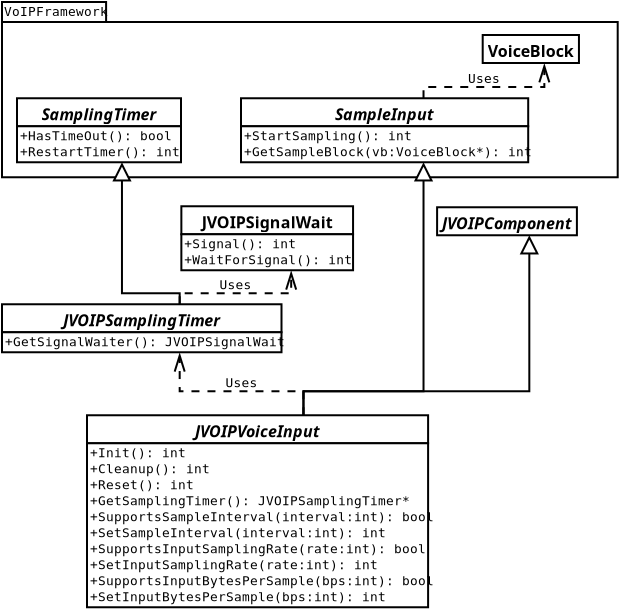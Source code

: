 <?xml version="1.0"?>
<diagram xmlns:dia="http://www.lysator.liu.se/~alla/dia/">
  <diagramdata>
    <attribute name="background">
      <color val="#ffffff"/>
    </attribute>
    <attribute name="paper">
      <composite type="paper">
        <attribute name="name">
          <string>#A4#</string>
        </attribute>
        <attribute name="tmargin">
          <real val="2.82"/>
        </attribute>
        <attribute name="bmargin">
          <real val="2.82"/>
        </attribute>
        <attribute name="lmargin">
          <real val="2.82"/>
        </attribute>
        <attribute name="rmargin">
          <real val="2.82"/>
        </attribute>
        <attribute name="is_portrait">
          <boolean val="true"/>
        </attribute>
        <attribute name="scaling">
          <real val="1"/>
        </attribute>
        <attribute name="fitto">
          <boolean val="false"/>
        </attribute>
      </composite>
    </attribute>
    <attribute name="grid">
      <composite type="grid">
        <attribute name="width_x">
          <real val="1"/>
        </attribute>
        <attribute name="width_y">
          <real val="1"/>
        </attribute>
        <attribute name="visible_x">
          <int val="1"/>
        </attribute>
        <attribute name="visible_y">
          <int val="1"/>
        </attribute>
      </composite>
    </attribute>
    <attribute name="guides">
      <composite type="guides">
        <attribute name="hguides"/>
        <attribute name="vguides"/>
      </composite>
    </attribute>
  </diagramdata>
  <layer name="Background" visible="true">
    <object type="UML - LargePackage" version="0" id="O0">
      <attribute name="obj_pos">
        <point val="2.05,0.687"/>
      </attribute>
      <attribute name="obj_bb">
        <rectangle val="2,-1.163;32.885,8.5"/>
      </attribute>
      <attribute name="elem_corner">
        <point val="2.05,0.687"/>
      </attribute>
      <attribute name="elem_width">
        <real val="30.785"/>
      </attribute>
      <attribute name="elem_height">
        <real val="7.763"/>
      </attribute>
      <attribute name="name">
        <string>#VoIPFramework#</string>
      </attribute>
      <attribute name="stereotype">
        <string/>
      </attribute>
    </object>
    <object type="UML - Class" version="0" id="O1">
      <attribute name="obj_pos">
        <point val="2.05,14.8"/>
      </attribute>
      <attribute name="obj_bb">
        <rectangle val="2,14.75;19.868,17.25"/>
      </attribute>
      <attribute name="elem_corner">
        <point val="2.05,14.8"/>
      </attribute>
      <attribute name="elem_width">
        <real val="17.768"/>
      </attribute>
      <attribute name="elem_height">
        <real val="2.4"/>
      </attribute>
      <attribute name="name">
        <string>#JVOIPSamplingTimer#</string>
      </attribute>
      <attribute name="stereotype">
        <string/>
      </attribute>
      <attribute name="abstract">
        <boolean val="true"/>
      </attribute>
      <attribute name="suppress_attributes">
        <boolean val="false"/>
      </attribute>
      <attribute name="suppress_operations">
        <boolean val="false"/>
      </attribute>
      <attribute name="visible_attributes">
        <boolean val="false"/>
      </attribute>
      <attribute name="visible_operations">
        <boolean val="true"/>
      </attribute>
      <attribute name="attributes"/>
      <attribute name="operations">
        <composite type="umloperation">
          <attribute name="name">
            <string>#GetSignalWaiter#</string>
          </attribute>
          <attribute name="type">
            <string>#JVOIPSignalWait#</string>
          </attribute>
          <attribute name="visibility">
            <enum val="0"/>
          </attribute>
          <attribute name="abstract">
            <boolean val="true"/>
          </attribute>
          <attribute name="class_scope">
            <boolean val="false"/>
          </attribute>
          <attribute name="parameters"/>
        </composite>
      </attribute>
      <attribute name="template">
        <boolean val="false"/>
      </attribute>
      <attribute name="templates"/>
    </object>
    <object type="UML - Class" version="0" id="O2">
      <attribute name="obj_pos">
        <point val="2.8,4.5"/>
      </attribute>
      <attribute name="obj_bb">
        <rectangle val="2.75,4.45;13.346,7.75"/>
      </attribute>
      <attribute name="elem_corner">
        <point val="2.8,4.5"/>
      </attribute>
      <attribute name="elem_width">
        <real val="10.496"/>
      </attribute>
      <attribute name="elem_height">
        <real val="3.2"/>
      </attribute>
      <attribute name="name">
        <string>#SamplingTimer#</string>
      </attribute>
      <attribute name="stereotype">
        <string/>
      </attribute>
      <attribute name="abstract">
        <boolean val="true"/>
      </attribute>
      <attribute name="suppress_attributes">
        <boolean val="false"/>
      </attribute>
      <attribute name="suppress_operations">
        <boolean val="false"/>
      </attribute>
      <attribute name="visible_attributes">
        <boolean val="false"/>
      </attribute>
      <attribute name="visible_operations">
        <boolean val="true"/>
      </attribute>
      <attribute name="attributes"/>
      <attribute name="operations">
        <composite type="umloperation">
          <attribute name="name">
            <string>#HasTimeOut#</string>
          </attribute>
          <attribute name="type">
            <string>#bool#</string>
          </attribute>
          <attribute name="visibility">
            <enum val="0"/>
          </attribute>
          <attribute name="abstract">
            <boolean val="true"/>
          </attribute>
          <attribute name="class_scope">
            <boolean val="false"/>
          </attribute>
          <attribute name="parameters"/>
        </composite>
        <composite type="umloperation">
          <attribute name="name">
            <string>#RestartTimer#</string>
          </attribute>
          <attribute name="type">
            <string>#int#</string>
          </attribute>
          <attribute name="visibility">
            <enum val="0"/>
          </attribute>
          <attribute name="abstract">
            <boolean val="true"/>
          </attribute>
          <attribute name="class_scope">
            <boolean val="false"/>
          </attribute>
          <attribute name="parameters"/>
        </composite>
      </attribute>
      <attribute name="template">
        <boolean val="false"/>
      </attribute>
      <attribute name="templates"/>
    </object>
    <object type="UML - Class" version="0" id="O3">
      <attribute name="obj_pos">
        <point val="6.3,20.35"/>
      </attribute>
      <attribute name="obj_bb">
        <rectangle val="6.25,20.3;27.996,30"/>
      </attribute>
      <attribute name="elem_corner">
        <point val="6.3,20.35"/>
      </attribute>
      <attribute name="elem_width">
        <real val="21.646"/>
      </attribute>
      <attribute name="elem_height">
        <real val="9.6"/>
      </attribute>
      <attribute name="name">
        <string>#JVOIPVoiceInput#</string>
      </attribute>
      <attribute name="stereotype">
        <string/>
      </attribute>
      <attribute name="abstract">
        <boolean val="true"/>
      </attribute>
      <attribute name="suppress_attributes">
        <boolean val="false"/>
      </attribute>
      <attribute name="suppress_operations">
        <boolean val="false"/>
      </attribute>
      <attribute name="visible_attributes">
        <boolean val="false"/>
      </attribute>
      <attribute name="visible_operations">
        <boolean val="true"/>
      </attribute>
      <attribute name="attributes"/>
      <attribute name="operations">
        <composite type="umloperation">
          <attribute name="name">
            <string>#Init#</string>
          </attribute>
          <attribute name="type">
            <string>#int#</string>
          </attribute>
          <attribute name="visibility">
            <enum val="0"/>
          </attribute>
          <attribute name="abstract">
            <boolean val="true"/>
          </attribute>
          <attribute name="class_scope">
            <boolean val="false"/>
          </attribute>
          <attribute name="parameters"/>
        </composite>
        <composite type="umloperation">
          <attribute name="name">
            <string>#Cleanup#</string>
          </attribute>
          <attribute name="type">
            <string>#int#</string>
          </attribute>
          <attribute name="visibility">
            <enum val="0"/>
          </attribute>
          <attribute name="abstract">
            <boolean val="true"/>
          </attribute>
          <attribute name="class_scope">
            <boolean val="false"/>
          </attribute>
          <attribute name="parameters"/>
        </composite>
        <composite type="umloperation">
          <attribute name="name">
            <string>#Reset#</string>
          </attribute>
          <attribute name="type">
            <string>#int#</string>
          </attribute>
          <attribute name="visibility">
            <enum val="0"/>
          </attribute>
          <attribute name="abstract">
            <boolean val="true"/>
          </attribute>
          <attribute name="class_scope">
            <boolean val="false"/>
          </attribute>
          <attribute name="parameters"/>
        </composite>
        <composite type="umloperation">
          <attribute name="name">
            <string>#GetSamplingTimer#</string>
          </attribute>
          <attribute name="type">
            <string>#JVOIPSamplingTimer*#</string>
          </attribute>
          <attribute name="visibility">
            <enum val="0"/>
          </attribute>
          <attribute name="abstract">
            <boolean val="true"/>
          </attribute>
          <attribute name="class_scope">
            <boolean val="false"/>
          </attribute>
          <attribute name="parameters"/>
        </composite>
        <composite type="umloperation">
          <attribute name="name">
            <string>#SupportsSampleInterval#</string>
          </attribute>
          <attribute name="type">
            <string>#bool#</string>
          </attribute>
          <attribute name="visibility">
            <enum val="0"/>
          </attribute>
          <attribute name="abstract">
            <boolean val="true"/>
          </attribute>
          <attribute name="class_scope">
            <boolean val="false"/>
          </attribute>
          <attribute name="parameters">
            <composite type="umlparameter">
              <attribute name="name">
                <string>#interval#</string>
              </attribute>
              <attribute name="type">
                <string>#int#</string>
              </attribute>
              <attribute name="value">
                <string/>
              </attribute>
              <attribute name="kind">
                <enum val="0"/>
              </attribute>
            </composite>
          </attribute>
        </composite>
        <composite type="umloperation">
          <attribute name="name">
            <string>#SetSampleInterval#</string>
          </attribute>
          <attribute name="type">
            <string>#int#</string>
          </attribute>
          <attribute name="visibility">
            <enum val="0"/>
          </attribute>
          <attribute name="abstract">
            <boolean val="true"/>
          </attribute>
          <attribute name="class_scope">
            <boolean val="false"/>
          </attribute>
          <attribute name="parameters">
            <composite type="umlparameter">
              <attribute name="name">
                <string>#interval#</string>
              </attribute>
              <attribute name="type">
                <string>#int#</string>
              </attribute>
              <attribute name="value">
                <string/>
              </attribute>
              <attribute name="kind">
                <enum val="0"/>
              </attribute>
            </composite>
          </attribute>
        </composite>
        <composite type="umloperation">
          <attribute name="name">
            <string>#SupportsInputSamplingRate#</string>
          </attribute>
          <attribute name="type">
            <string>#bool#</string>
          </attribute>
          <attribute name="visibility">
            <enum val="0"/>
          </attribute>
          <attribute name="abstract">
            <boolean val="true"/>
          </attribute>
          <attribute name="class_scope">
            <boolean val="false"/>
          </attribute>
          <attribute name="parameters">
            <composite type="umlparameter">
              <attribute name="name">
                <string>#rate#</string>
              </attribute>
              <attribute name="type">
                <string>#int#</string>
              </attribute>
              <attribute name="value">
                <string/>
              </attribute>
              <attribute name="kind">
                <enum val="0"/>
              </attribute>
            </composite>
          </attribute>
        </composite>
        <composite type="umloperation">
          <attribute name="name">
            <string>#SetInputSamplingRate#</string>
          </attribute>
          <attribute name="type">
            <string>#int#</string>
          </attribute>
          <attribute name="visibility">
            <enum val="0"/>
          </attribute>
          <attribute name="abstract">
            <boolean val="true"/>
          </attribute>
          <attribute name="class_scope">
            <boolean val="false"/>
          </attribute>
          <attribute name="parameters">
            <composite type="umlparameter">
              <attribute name="name">
                <string>#rate#</string>
              </attribute>
              <attribute name="type">
                <string>#int#</string>
              </attribute>
              <attribute name="value">
                <string/>
              </attribute>
              <attribute name="kind">
                <enum val="0"/>
              </attribute>
            </composite>
          </attribute>
        </composite>
        <composite type="umloperation">
          <attribute name="name">
            <string>#SupportsInputBytesPerSample#</string>
          </attribute>
          <attribute name="type">
            <string>#bool#</string>
          </attribute>
          <attribute name="visibility">
            <enum val="0"/>
          </attribute>
          <attribute name="abstract">
            <boolean val="true"/>
          </attribute>
          <attribute name="class_scope">
            <boolean val="false"/>
          </attribute>
          <attribute name="parameters">
            <composite type="umlparameter">
              <attribute name="name">
                <string>#bps#</string>
              </attribute>
              <attribute name="type">
                <string>#int#</string>
              </attribute>
              <attribute name="value">
                <string/>
              </attribute>
              <attribute name="kind">
                <enum val="0"/>
              </attribute>
            </composite>
          </attribute>
        </composite>
        <composite type="umloperation">
          <attribute name="name">
            <string>#SetInputBytesPerSample#</string>
          </attribute>
          <attribute name="type">
            <string>#int#</string>
          </attribute>
          <attribute name="visibility">
            <enum val="0"/>
          </attribute>
          <attribute name="abstract">
            <boolean val="true"/>
          </attribute>
          <attribute name="class_scope">
            <boolean val="false"/>
          </attribute>
          <attribute name="parameters">
            <composite type="umlparameter">
              <attribute name="name">
                <string>#bps#</string>
              </attribute>
              <attribute name="type">
                <string>#int#</string>
              </attribute>
              <attribute name="value">
                <string/>
              </attribute>
              <attribute name="kind">
                <enum val="0"/>
              </attribute>
            </composite>
          </attribute>
        </composite>
      </attribute>
      <attribute name="template">
        <boolean val="false"/>
      </attribute>
      <attribute name="templates"/>
    </object>
    <object type="UML - Class" version="0" id="O4">
      <attribute name="obj_pos">
        <point val="14,4.5"/>
      </attribute>
      <attribute name="obj_bb">
        <rectangle val="13.95,4.45;32.303,7.75"/>
      </attribute>
      <attribute name="elem_corner">
        <point val="14,4.5"/>
      </attribute>
      <attribute name="elem_width">
        <real val="18.253"/>
      </attribute>
      <attribute name="elem_height">
        <real val="3.2"/>
      </attribute>
      <attribute name="name">
        <string>#SampleInput#</string>
      </attribute>
      <attribute name="stereotype">
        <string/>
      </attribute>
      <attribute name="abstract">
        <boolean val="true"/>
      </attribute>
      <attribute name="suppress_attributes">
        <boolean val="false"/>
      </attribute>
      <attribute name="suppress_operations">
        <boolean val="false"/>
      </attribute>
      <attribute name="visible_attributes">
        <boolean val="false"/>
      </attribute>
      <attribute name="visible_operations">
        <boolean val="true"/>
      </attribute>
      <attribute name="attributes"/>
      <attribute name="operations">
        <composite type="umloperation">
          <attribute name="name">
            <string>#StartSampling#</string>
          </attribute>
          <attribute name="type">
            <string>#int#</string>
          </attribute>
          <attribute name="visibility">
            <enum val="0"/>
          </attribute>
          <attribute name="abstract">
            <boolean val="true"/>
          </attribute>
          <attribute name="class_scope">
            <boolean val="false"/>
          </attribute>
          <attribute name="parameters"/>
        </composite>
        <composite type="umloperation">
          <attribute name="name">
            <string>#GetSampleBlock#</string>
          </attribute>
          <attribute name="type">
            <string>#int#</string>
          </attribute>
          <attribute name="visibility">
            <enum val="0"/>
          </attribute>
          <attribute name="abstract">
            <boolean val="true"/>
          </attribute>
          <attribute name="class_scope">
            <boolean val="false"/>
          </attribute>
          <attribute name="parameters">
            <composite type="umlparameter">
              <attribute name="name">
                <string>#vb#</string>
              </attribute>
              <attribute name="type">
                <string>#VoiceBlock*#</string>
              </attribute>
              <attribute name="value">
                <string/>
              </attribute>
              <attribute name="kind">
                <enum val="0"/>
              </attribute>
            </composite>
          </attribute>
        </composite>
      </attribute>
      <attribute name="template">
        <boolean val="false"/>
      </attribute>
      <attribute name="templates"/>
    </object>
    <object type="UML - Dependency" version="0" id="O5">
      <attribute name="obj_pos">
        <point val="17.123,20.35"/>
      </attribute>
      <attribute name="obj_bb">
        <rectangle val="10.084,16.35;17.973,21.2"/>
      </attribute>
      <attribute name="orth_points">
        <point val="17.123,20.35"/>
        <point val="17.123,19.15"/>
        <point val="10.934,19.15"/>
        <point val="10.934,17.2"/>
      </attribute>
      <attribute name="orth_orient">
        <enum val="1"/>
        <enum val="0"/>
        <enum val="1"/>
      </attribute>
      <attribute name="draw_arrow">
        <boolean val="true"/>
      </attribute>
      <attribute name="name">
        <string>#Uses#</string>
      </attribute>
      <attribute name="stereotype">
        <string/>
      </attribute>
      <connections>
        <connection handle="0" to="O3" connection="1"/>
        <connection handle="1" to="O1" connection="6"/>
      </connections>
    </object>
    <object type="UML - Class" version="0" id="O6">
      <attribute name="obj_pos">
        <point val="23.805,9.95"/>
      </attribute>
      <attribute name="obj_bb">
        <rectangle val="23.755,9.9;33.078,11.4"/>
      </attribute>
      <attribute name="elem_corner">
        <point val="23.805,9.95"/>
      </attribute>
      <attribute name="elem_width">
        <real val="9.223"/>
      </attribute>
      <attribute name="elem_height">
        <real val="1.4"/>
      </attribute>
      <attribute name="name">
        <string>#JVOIPComponent#</string>
      </attribute>
      <attribute name="stereotype">
        <string/>
      </attribute>
      <attribute name="abstract">
        <boolean val="true"/>
      </attribute>
      <attribute name="suppress_attributes">
        <boolean val="false"/>
      </attribute>
      <attribute name="suppress_operations">
        <boolean val="false"/>
      </attribute>
      <attribute name="visible_attributes">
        <boolean val="false"/>
      </attribute>
      <attribute name="visible_operations">
        <boolean val="false"/>
      </attribute>
      <attribute name="attributes"/>
      <attribute name="operations"/>
      <attribute name="template">
        <boolean val="false"/>
      </attribute>
      <attribute name="templates"/>
    </object>
    <object type="UML - Generalization" version="0" id="O7">
      <attribute name="obj_pos">
        <point val="28.416,11.35"/>
      </attribute>
      <attribute name="obj_bb">
        <rectangle val="16.273,10.5;29.266,21.2"/>
      </attribute>
      <attribute name="orth_points">
        <point val="28.416,11.35"/>
        <point val="28.416,19.15"/>
        <point val="17.123,19.15"/>
        <point val="17.123,20.35"/>
      </attribute>
      <attribute name="orth_orient">
        <enum val="1"/>
        <enum val="0"/>
        <enum val="1"/>
      </attribute>
      <attribute name="name">
        <string/>
      </attribute>
      <attribute name="stereotype">
        <string/>
      </attribute>
      <connections>
        <connection handle="0" to="O6" connection="6"/>
        <connection handle="1" to="O3" connection="1"/>
      </connections>
    </object>
    <object type="UML - Generalization" version="0" id="O8">
      <attribute name="obj_pos">
        <point val="23.126,7.7"/>
      </attribute>
      <attribute name="obj_bb">
        <rectangle val="16.273,6.85;23.976,21.2"/>
      </attribute>
      <attribute name="orth_points">
        <point val="23.126,7.7"/>
        <point val="23.126,19.15"/>
        <point val="17.123,19.15"/>
        <point val="17.123,20.35"/>
      </attribute>
      <attribute name="orth_orient">
        <enum val="1"/>
        <enum val="0"/>
        <enum val="1"/>
      </attribute>
      <attribute name="name">
        <string/>
      </attribute>
      <attribute name="stereotype">
        <string/>
      </attribute>
      <connections>
        <connection handle="0" to="O4" connection="6"/>
        <connection handle="1" to="O3" connection="1"/>
      </connections>
    </object>
    <object type="UML - Class" version="0" id="O9">
      <attribute name="obj_pos">
        <point val="11.018,9.9"/>
      </attribute>
      <attribute name="obj_bb">
        <rectangle val="10.968,9.85;22.049,13.15"/>
      </attribute>
      <attribute name="elem_corner">
        <point val="11.018,9.9"/>
      </attribute>
      <attribute name="elem_width">
        <real val="10.981"/>
      </attribute>
      <attribute name="elem_height">
        <real val="3.2"/>
      </attribute>
      <attribute name="name">
        <string>#JVOIPSignalWait#</string>
      </attribute>
      <attribute name="stereotype">
        <string/>
      </attribute>
      <attribute name="abstract">
        <boolean val="false"/>
      </attribute>
      <attribute name="suppress_attributes">
        <boolean val="false"/>
      </attribute>
      <attribute name="suppress_operations">
        <boolean val="false"/>
      </attribute>
      <attribute name="visible_attributes">
        <boolean val="false"/>
      </attribute>
      <attribute name="visible_operations">
        <boolean val="true"/>
      </attribute>
      <attribute name="attributes"/>
      <attribute name="operations">
        <composite type="umloperation">
          <attribute name="name">
            <string>#Signal#</string>
          </attribute>
          <attribute name="type">
            <string>#int#</string>
          </attribute>
          <attribute name="visibility">
            <enum val="0"/>
          </attribute>
          <attribute name="abstract">
            <boolean val="false"/>
          </attribute>
          <attribute name="class_scope">
            <boolean val="false"/>
          </attribute>
          <attribute name="parameters"/>
        </composite>
        <composite type="umloperation">
          <attribute name="name">
            <string>#WaitForSignal#</string>
          </attribute>
          <attribute name="type">
            <string>#int#</string>
          </attribute>
          <attribute name="visibility">
            <enum val="0"/>
          </attribute>
          <attribute name="abstract">
            <boolean val="false"/>
          </attribute>
          <attribute name="class_scope">
            <boolean val="false"/>
          </attribute>
          <attribute name="parameters"/>
        </composite>
      </attribute>
      <attribute name="template">
        <boolean val="false"/>
      </attribute>
      <attribute name="templates"/>
    </object>
    <object type="UML - Dependency" version="0" id="O10">
      <attribute name="obj_pos">
        <point val="10.934,14.8"/>
      </attribute>
      <attribute name="obj_bb">
        <rectangle val="10.084,12.25;17.359,15.65"/>
      </attribute>
      <attribute name="orth_points">
        <point val="10.934,14.8"/>
        <point val="10.934,14.25"/>
        <point val="16.509,14.25"/>
        <point val="16.509,13.1"/>
      </attribute>
      <attribute name="orth_orient">
        <enum val="1"/>
        <enum val="0"/>
        <enum val="1"/>
      </attribute>
      <attribute name="draw_arrow">
        <boolean val="true"/>
      </attribute>
      <attribute name="name">
        <string>#Uses#</string>
      </attribute>
      <attribute name="stereotype">
        <string/>
      </attribute>
      <connections>
        <connection handle="0" to="O1" connection="1"/>
        <connection handle="1" to="O9" connection="6"/>
      </connections>
    </object>
    <object type="UML - Generalization" version="0" id="O11">
      <attribute name="obj_pos">
        <point val="8.048,7.7"/>
      </attribute>
      <attribute name="obj_bb">
        <rectangle val="7.198,6.85;11.784,15.65"/>
      </attribute>
      <attribute name="orth_points">
        <point val="8.048,7.7"/>
        <point val="8.048,14.25"/>
        <point val="10.934,14.25"/>
        <point val="10.934,14.8"/>
      </attribute>
      <attribute name="orth_orient">
        <enum val="1"/>
        <enum val="0"/>
        <enum val="1"/>
      </attribute>
      <attribute name="name">
        <string/>
      </attribute>
      <attribute name="stereotype">
        <string/>
      </attribute>
      <connections>
        <connection handle="0" to="O2" connection="6"/>
        <connection handle="1" to="O1" connection="1"/>
      </connections>
    </object>
    <object type="UML - Class" version="0" id="O12">
      <attribute name="obj_pos">
        <point val="26.085,1.337"/>
      </attribute>
      <attribute name="obj_bb">
        <rectangle val="26.035,1.287;32.298,2.787"/>
      </attribute>
      <attribute name="elem_corner">
        <point val="26.085,1.337"/>
      </attribute>
      <attribute name="elem_width">
        <real val="6.163"/>
      </attribute>
      <attribute name="elem_height">
        <real val="1.4"/>
      </attribute>
      <attribute name="name">
        <string>#VoiceBlock#</string>
      </attribute>
      <attribute name="stereotype">
        <string/>
      </attribute>
      <attribute name="abstract">
        <boolean val="false"/>
      </attribute>
      <attribute name="suppress_attributes">
        <boolean val="false"/>
      </attribute>
      <attribute name="suppress_operations">
        <boolean val="false"/>
      </attribute>
      <attribute name="visible_attributes">
        <boolean val="false"/>
      </attribute>
      <attribute name="visible_operations">
        <boolean val="false"/>
      </attribute>
      <attribute name="attributes"/>
      <attribute name="operations"/>
      <attribute name="template">
        <boolean val="false"/>
      </attribute>
      <attribute name="templates"/>
    </object>
    <object type="UML - Dependency" version="0" id="O13">
      <attribute name="obj_pos">
        <point val="23.126,4.5"/>
      </attribute>
      <attribute name="obj_bb">
        <rectangle val="22.276,1.887;30.017,5.35"/>
      </attribute>
      <attribute name="orth_points">
        <point val="23.126,4.5"/>
        <point val="23.126,3.937"/>
        <point val="29.167,3.937"/>
        <point val="29.167,2.737"/>
      </attribute>
      <attribute name="orth_orient">
        <enum val="1"/>
        <enum val="0"/>
        <enum val="1"/>
      </attribute>
      <attribute name="draw_arrow">
        <boolean val="true"/>
      </attribute>
      <attribute name="name">
        <string>#Uses#</string>
      </attribute>
      <attribute name="stereotype">
        <string/>
      </attribute>
      <connections>
        <connection handle="0" to="O4" connection="1"/>
        <connection handle="1" to="O12" connection="6"/>
      </connections>
    </object>
  </layer>
</diagram>
